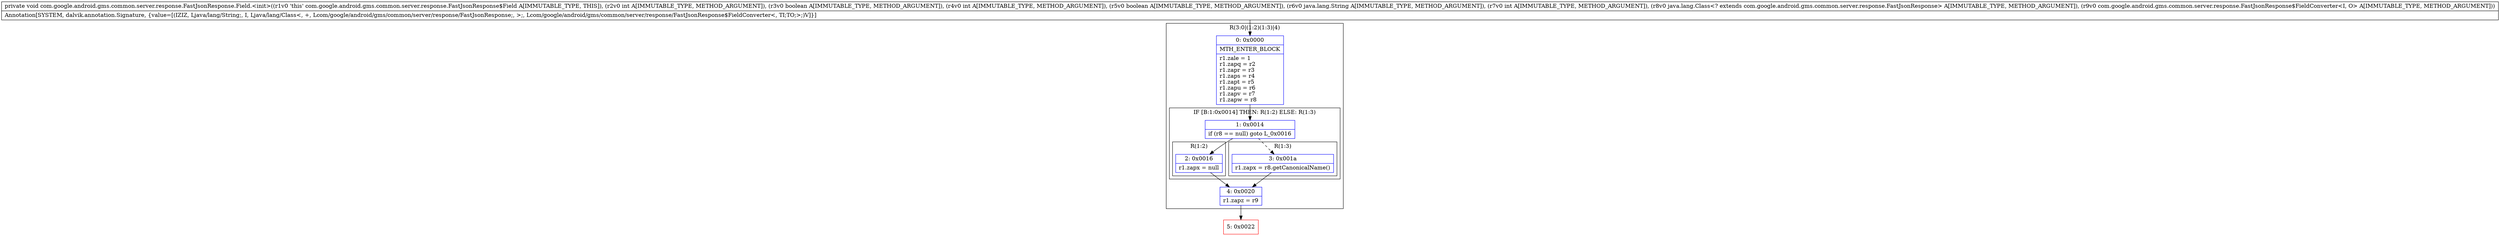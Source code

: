 digraph "CFG forcom.google.android.gms.common.server.response.FastJsonResponse.Field.\<init\>(IZIZLjava\/lang\/String;ILjava\/lang\/Class;Lcom\/google\/android\/gms\/common\/server\/response\/FastJsonResponse$FieldConverter;)V" {
subgraph cluster_Region_1927450414 {
label = "R(3:0|(1:2)(1:3)|4)";
node [shape=record,color=blue];
Node_0 [shape=record,label="{0\:\ 0x0000|MTH_ENTER_BLOCK\l|r1.zale = 1\lr1.zapq = r2\lr1.zapr = r3\lr1.zaps = r4\lr1.zapt = r5\lr1.zapu = r6\lr1.zapv = r7\lr1.zapw = r8\l}"];
subgraph cluster_IfRegion_983512702 {
label = "IF [B:1:0x0014] THEN: R(1:2) ELSE: R(1:3)";
node [shape=record,color=blue];
Node_1 [shape=record,label="{1\:\ 0x0014|if (r8 == null) goto L_0x0016\l}"];
subgraph cluster_Region_422816746 {
label = "R(1:2)";
node [shape=record,color=blue];
Node_2 [shape=record,label="{2\:\ 0x0016|r1.zapx = null\l}"];
}
subgraph cluster_Region_1726563578 {
label = "R(1:3)";
node [shape=record,color=blue];
Node_3 [shape=record,label="{3\:\ 0x001a|r1.zapx = r8.getCanonicalName()\l}"];
}
}
Node_4 [shape=record,label="{4\:\ 0x0020|r1.zapz = r9\l}"];
}
Node_5 [shape=record,color=red,label="{5\:\ 0x0022}"];
MethodNode[shape=record,label="{private void com.google.android.gms.common.server.response.FastJsonResponse.Field.\<init\>((r1v0 'this' com.google.android.gms.common.server.response.FastJsonResponse$Field A[IMMUTABLE_TYPE, THIS]), (r2v0 int A[IMMUTABLE_TYPE, METHOD_ARGUMENT]), (r3v0 boolean A[IMMUTABLE_TYPE, METHOD_ARGUMENT]), (r4v0 int A[IMMUTABLE_TYPE, METHOD_ARGUMENT]), (r5v0 boolean A[IMMUTABLE_TYPE, METHOD_ARGUMENT]), (r6v0 java.lang.String A[IMMUTABLE_TYPE, METHOD_ARGUMENT]), (r7v0 int A[IMMUTABLE_TYPE, METHOD_ARGUMENT]), (r8v0 java.lang.Class\<? extends com.google.android.gms.common.server.response.FastJsonResponse\> A[IMMUTABLE_TYPE, METHOD_ARGUMENT]), (r9v0 com.google.android.gms.common.server.response.FastJsonResponse$FieldConverter\<I, O\> A[IMMUTABLE_TYPE, METHOD_ARGUMENT]))  | Annotation[SYSTEM, dalvik.annotation.Signature, \{value=[(IZIZ, Ljava\/lang\/String;, I, Ljava\/lang\/Class\<, +, Lcom\/google\/android\/gms\/common\/server\/response\/FastJsonResponse;, \>;, Lcom\/google\/android\/gms\/common\/server\/response\/FastJsonResponse$FieldConverter\<, TI;TO;\>;)V]\}]\l}"];
MethodNode -> Node_0;
Node_0 -> Node_1;
Node_1 -> Node_2;
Node_1 -> Node_3[style=dashed];
Node_2 -> Node_4;
Node_3 -> Node_4;
Node_4 -> Node_5;
}


